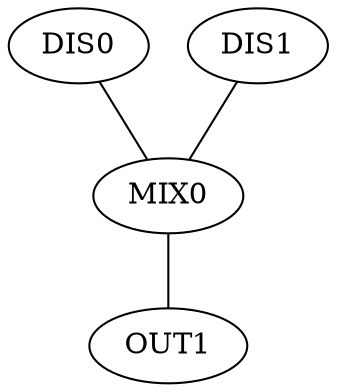 graph "GRAPH3" {
0 [label="DIS0"]
1 [label="DIS1"]
2 [label="MIX0"]
3 [label="OUT1"]
0 -- 2
1 -- 2
2 -- 3
}
